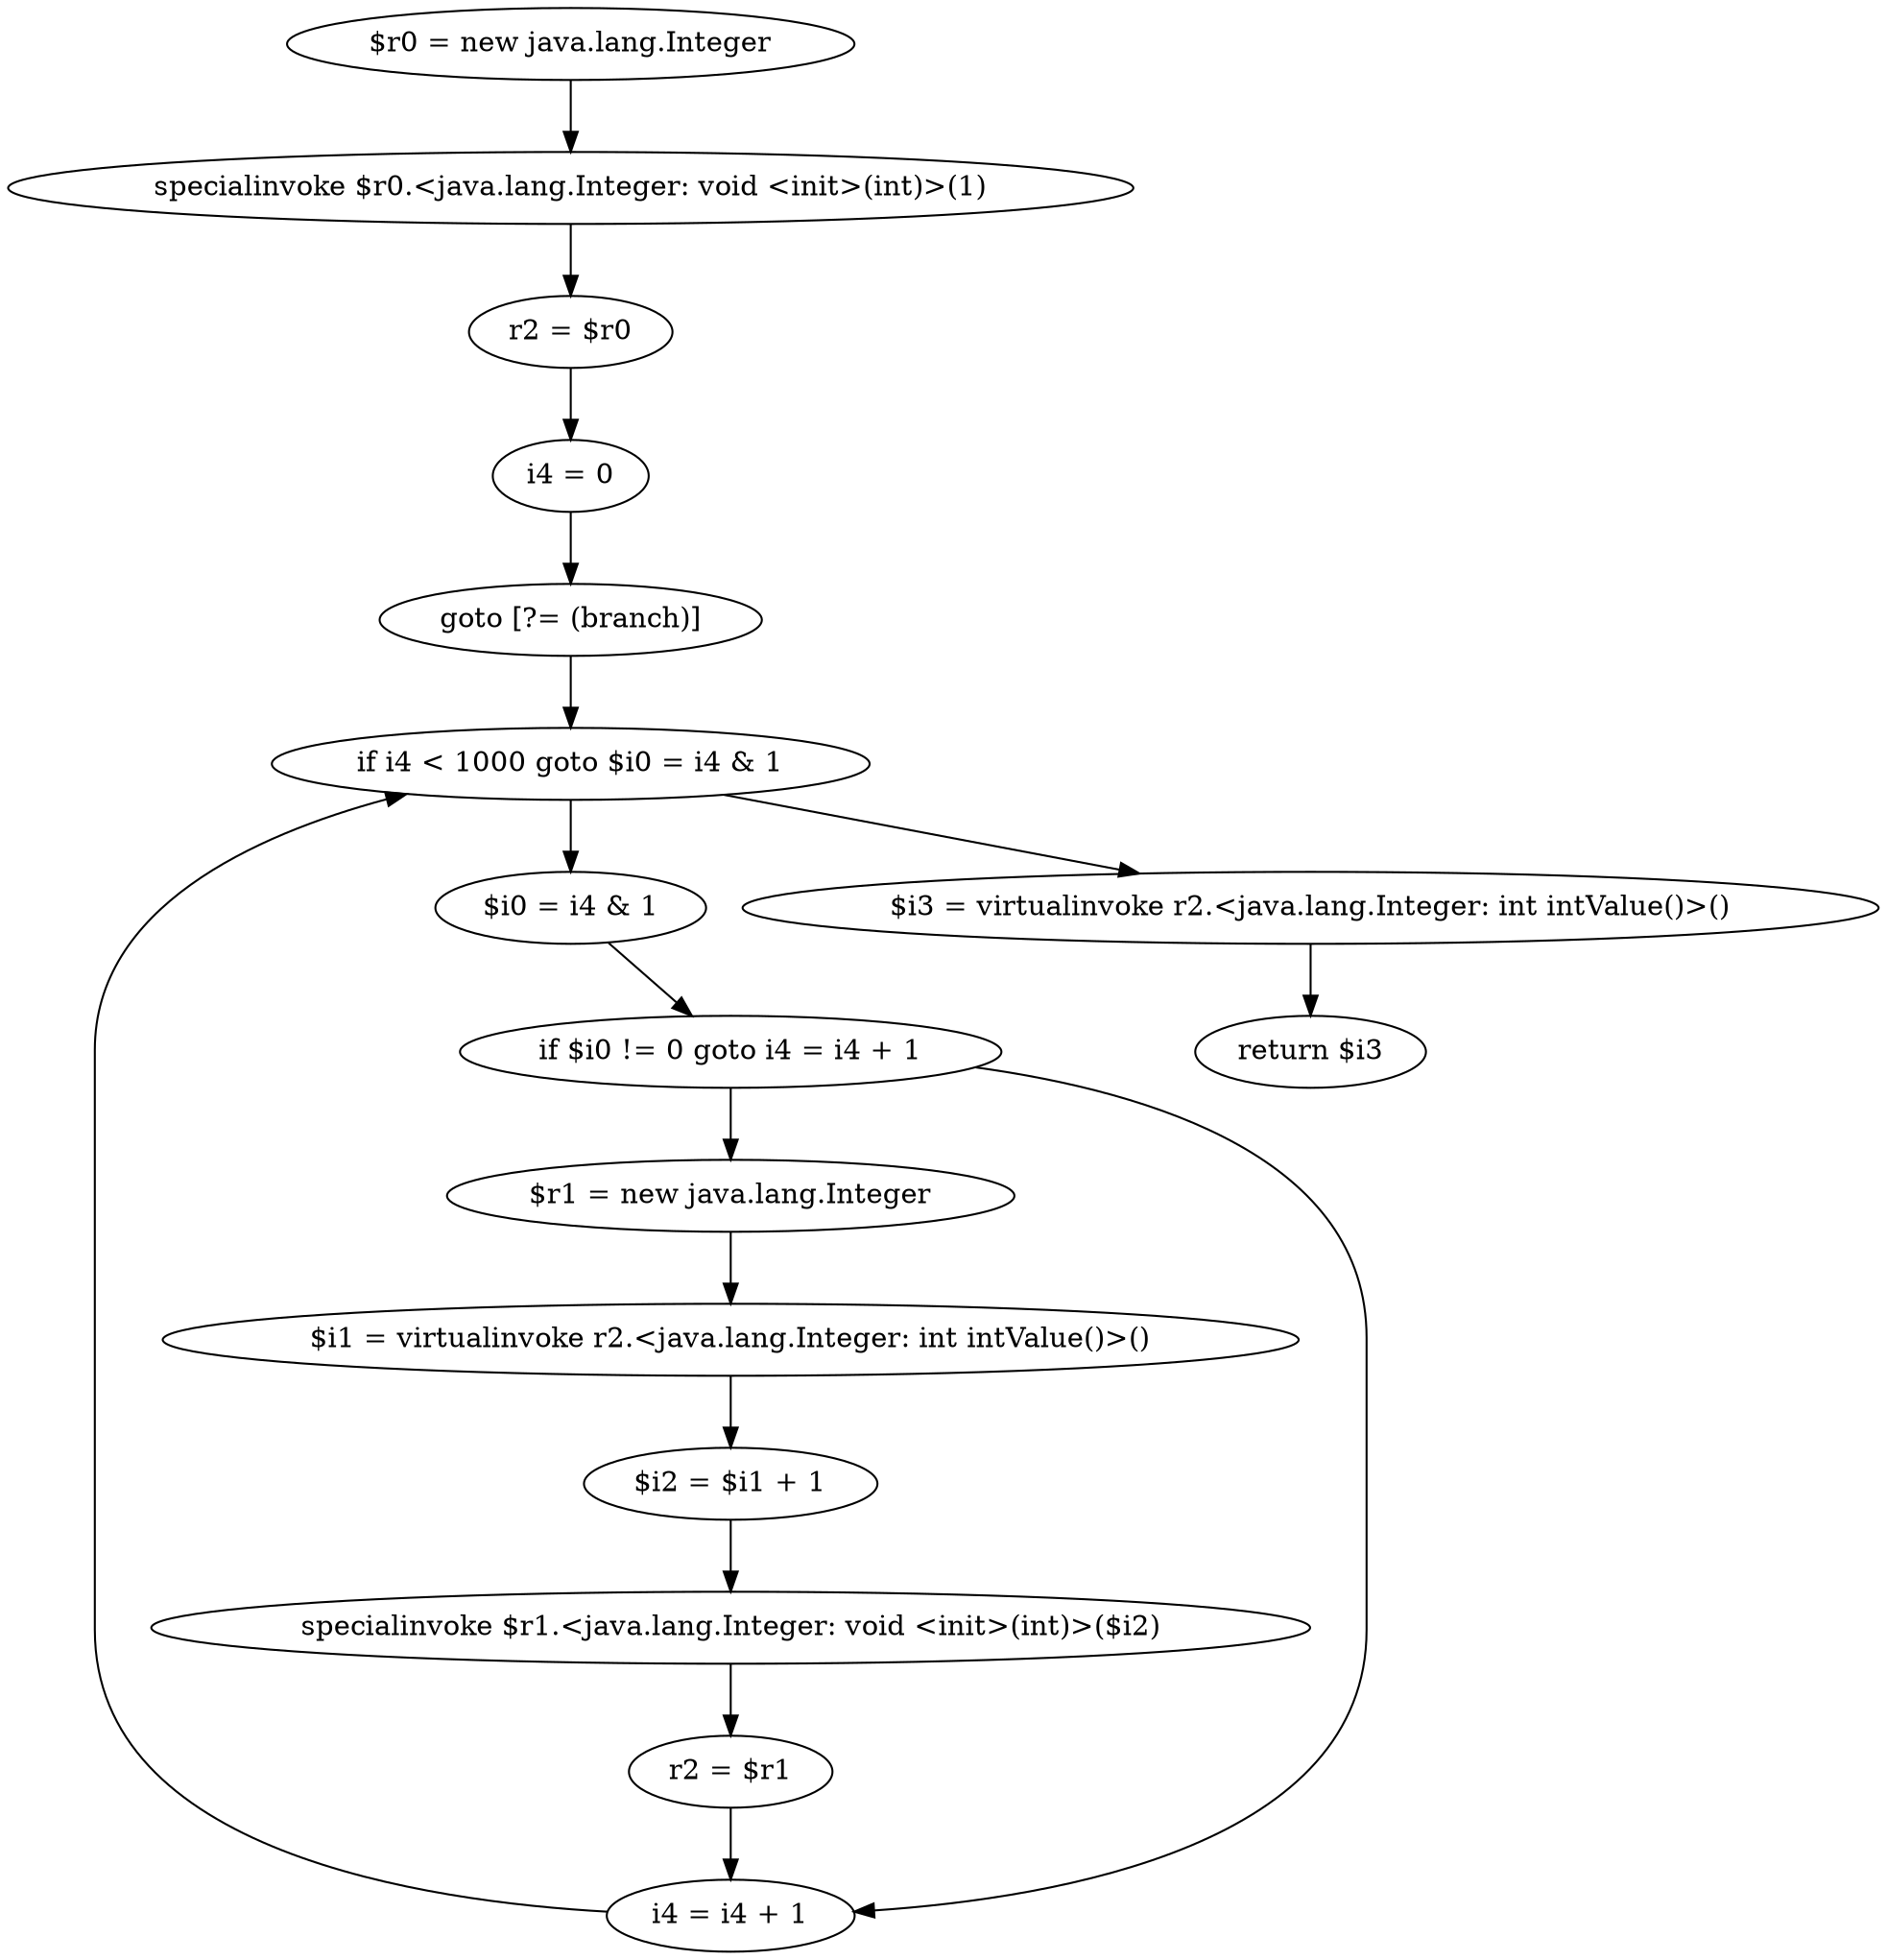 digraph "unitGraph" {
    "$r0 = new java.lang.Integer"
    "specialinvoke $r0.<java.lang.Integer: void <init>(int)>(1)"
    "r2 = $r0"
    "i4 = 0"
    "goto [?= (branch)]"
    "$i0 = i4 & 1"
    "if $i0 != 0 goto i4 = i4 + 1"
    "$r1 = new java.lang.Integer"
    "$i1 = virtualinvoke r2.<java.lang.Integer: int intValue()>()"
    "$i2 = $i1 + 1"
    "specialinvoke $r1.<java.lang.Integer: void <init>(int)>($i2)"
    "r2 = $r1"
    "i4 = i4 + 1"
    "if i4 < 1000 goto $i0 = i4 & 1"
    "$i3 = virtualinvoke r2.<java.lang.Integer: int intValue()>()"
    "return $i3"
    "$r0 = new java.lang.Integer"->"specialinvoke $r0.<java.lang.Integer: void <init>(int)>(1)";
    "specialinvoke $r0.<java.lang.Integer: void <init>(int)>(1)"->"r2 = $r0";
    "r2 = $r0"->"i4 = 0";
    "i4 = 0"->"goto [?= (branch)]";
    "goto [?= (branch)]"->"if i4 < 1000 goto $i0 = i4 & 1";
    "$i0 = i4 & 1"->"if $i0 != 0 goto i4 = i4 + 1";
    "if $i0 != 0 goto i4 = i4 + 1"->"$r1 = new java.lang.Integer";
    "if $i0 != 0 goto i4 = i4 + 1"->"i4 = i4 + 1";
    "$r1 = new java.lang.Integer"->"$i1 = virtualinvoke r2.<java.lang.Integer: int intValue()>()";
    "$i1 = virtualinvoke r2.<java.lang.Integer: int intValue()>()"->"$i2 = $i1 + 1";
    "$i2 = $i1 + 1"->"specialinvoke $r1.<java.lang.Integer: void <init>(int)>($i2)";
    "specialinvoke $r1.<java.lang.Integer: void <init>(int)>($i2)"->"r2 = $r1";
    "r2 = $r1"->"i4 = i4 + 1";
    "i4 = i4 + 1"->"if i4 < 1000 goto $i0 = i4 & 1";
    "if i4 < 1000 goto $i0 = i4 & 1"->"$i3 = virtualinvoke r2.<java.lang.Integer: int intValue()>()";
    "if i4 < 1000 goto $i0 = i4 & 1"->"$i0 = i4 & 1";
    "$i3 = virtualinvoke r2.<java.lang.Integer: int intValue()>()"->"return $i3";
}
